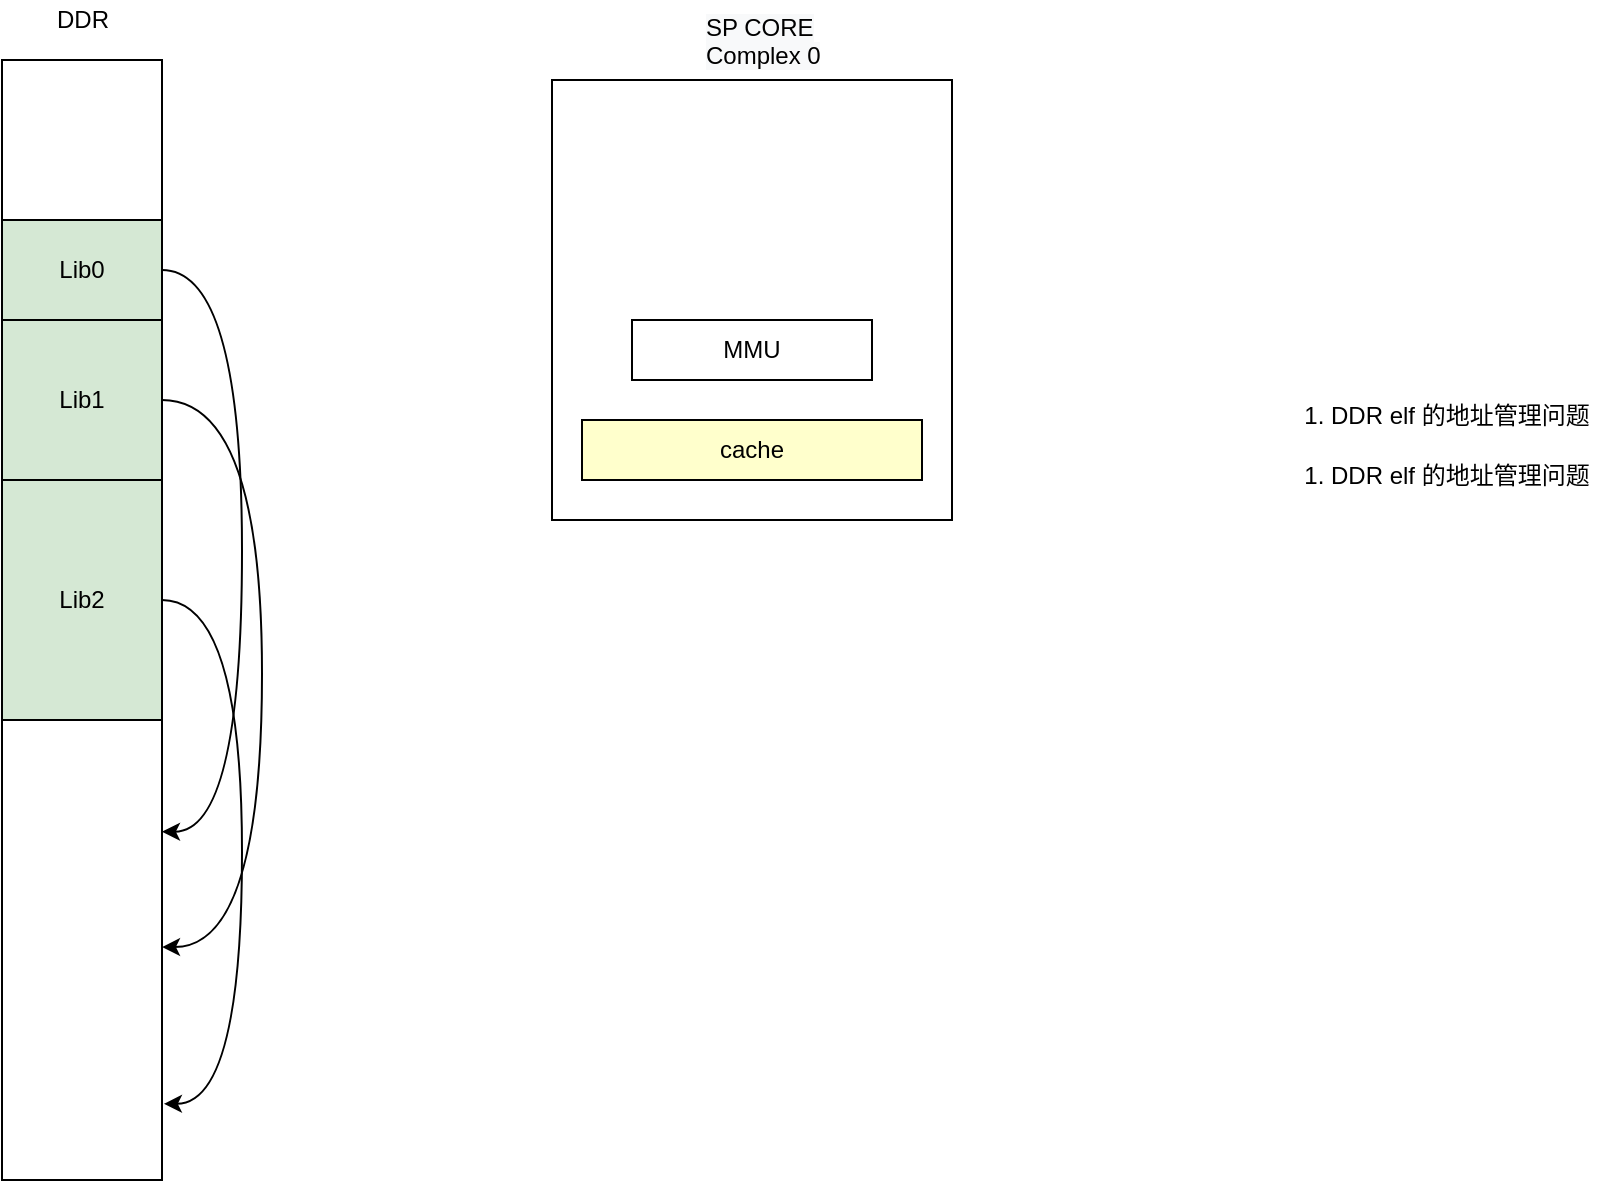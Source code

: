 <mxfile version="15.9.1" type="github">
  <diagram id="i7QMW1x5K39RaPrYkrut" name="Page-1">
    <mxGraphModel dx="1460" dy="623" grid="1" gridSize="10" guides="1" tooltips="1" connect="1" arrows="1" fold="1" page="1" pageScale="1" pageWidth="827" pageHeight="1169" math="0" shadow="0">
      <root>
        <mxCell id="0" />
        <mxCell id="1" parent="0" />
        <mxCell id="5-YmETOSnR6zZhraZ0Ge-9" value="" style="rounded=0;whiteSpace=wrap;html=1;shadow=0;fillColor=#FFFFFF;" parent="1" vertex="1">
          <mxGeometry x="435" y="170" width="200" height="220" as="geometry" />
        </mxCell>
        <mxCell id="5-YmETOSnR6zZhraZ0Ge-1" value="" style="rounded=0;whiteSpace=wrap;html=1;shadow=0;fillColor=#FFFFFF;" parent="1" vertex="1">
          <mxGeometry x="160" y="160" width="80" height="560" as="geometry" />
        </mxCell>
        <mxCell id="R1AbXFqnV56_-vrtafIi-3" style="edgeStyle=orthogonalEdgeStyle;curved=1;rounded=0;orthogonalLoop=1;jettySize=auto;html=1;entryX=1;entryY=0.689;entryDx=0;entryDy=0;entryPerimeter=0;exitX=1;exitY=0.5;exitDx=0;exitDy=0;" edge="1" parent="1" source="5-YmETOSnR6zZhraZ0Ge-2" target="5-YmETOSnR6zZhraZ0Ge-1">
          <mxGeometry relative="1" as="geometry">
            <Array as="points">
              <mxPoint x="280" y="265" />
              <mxPoint x="280" y="546" />
            </Array>
          </mxGeometry>
        </mxCell>
        <mxCell id="5-YmETOSnR6zZhraZ0Ge-2" value="Lib0" style="rounded=0;whiteSpace=wrap;html=1;fillColor=#D5E8D4;" parent="1" vertex="1">
          <mxGeometry x="160" y="240" width="80" height="50" as="geometry" />
        </mxCell>
        <mxCell id="R1AbXFqnV56_-vrtafIi-4" style="edgeStyle=orthogonalEdgeStyle;curved=1;rounded=0;orthogonalLoop=1;jettySize=auto;html=1;exitX=1;exitY=0.5;exitDx=0;exitDy=0;entryX=1;entryY=0.792;entryDx=0;entryDy=0;entryPerimeter=0;" edge="1" parent="1" source="5-YmETOSnR6zZhraZ0Ge-4" target="5-YmETOSnR6zZhraZ0Ge-1">
          <mxGeometry relative="1" as="geometry">
            <Array as="points">
              <mxPoint x="290" y="330" />
              <mxPoint x="290" y="604" />
            </Array>
          </mxGeometry>
        </mxCell>
        <mxCell id="5-YmETOSnR6zZhraZ0Ge-4" value="&lt;span&gt;Lib1&lt;/span&gt;" style="rounded=0;whiteSpace=wrap;html=1;fillColor=#D5E8D4;" parent="1" vertex="1">
          <mxGeometry x="160" y="290" width="80" height="80" as="geometry" />
        </mxCell>
        <mxCell id="R1AbXFqnV56_-vrtafIi-6" style="edgeStyle=orthogonalEdgeStyle;curved=1;rounded=0;orthogonalLoop=1;jettySize=auto;html=1;entryX=1.012;entryY=0.932;entryDx=0;entryDy=0;entryPerimeter=0;exitX=1;exitY=0.5;exitDx=0;exitDy=0;" edge="1" parent="1" source="5-YmETOSnR6zZhraZ0Ge-5" target="5-YmETOSnR6zZhraZ0Ge-1">
          <mxGeometry relative="1" as="geometry">
            <Array as="points">
              <mxPoint x="280" y="430" />
              <mxPoint x="280" y="682" />
            </Array>
          </mxGeometry>
        </mxCell>
        <mxCell id="5-YmETOSnR6zZhraZ0Ge-5" value="&lt;span&gt;Lib2&lt;/span&gt;" style="rounded=0;whiteSpace=wrap;html=1;fillColor=#D5E8D4;" parent="1" vertex="1">
          <mxGeometry x="160" y="370" width="80" height="120" as="geometry" />
        </mxCell>
        <mxCell id="5-YmETOSnR6zZhraZ0Ge-6" value="DDR" style="text;html=1;align=center;verticalAlign=middle;resizable=0;points=[];autosize=1;" parent="1" vertex="1">
          <mxGeometry x="180" y="130" width="40" height="20" as="geometry" />
        </mxCell>
        <mxCell id="5-YmETOSnR6zZhraZ0Ge-8" value="MMU" style="rounded=0;whiteSpace=wrap;html=1;shadow=0;fillColor=#FFFFFF;" parent="1" vertex="1">
          <mxGeometry x="475" y="290" width="120" height="30" as="geometry" />
        </mxCell>
        <mxCell id="5-YmETOSnR6zZhraZ0Ge-15" value="1. DDR elf 的地址管理问题&lt;br&gt;&lt;br&gt;" style="text;html=1;align=center;verticalAlign=middle;resizable=0;points=[];autosize=1;" parent="1" vertex="1">
          <mxGeometry x="802" y="330" width="160" height="30" as="geometry" />
        </mxCell>
        <mxCell id="5-YmETOSnR6zZhraZ0Ge-16" value="1. DDR elf 的地址管理问题&lt;br&gt;&lt;br&gt;" style="text;html=1;align=center;verticalAlign=middle;resizable=0;points=[];autosize=1;" parent="1" vertex="1">
          <mxGeometry x="802" y="360" width="160" height="30" as="geometry" />
        </mxCell>
        <mxCell id="5-YmETOSnR6zZhraZ0Ge-18" value="cache" style="rounded=0;whiteSpace=wrap;html=1;shadow=0;fillColor=#FFFFCC;" parent="1" vertex="1">
          <mxGeometry x="450" y="340" width="170" height="30" as="geometry" />
        </mxCell>
        <mxCell id="5-YmETOSnR6zZhraZ0Ge-19" value="&lt;span style=&quot;color: rgb(0 , 0 , 0) ; font-family: &amp;#34;helvetica&amp;#34; ; font-size: 12px ; font-style: normal ; font-weight: 400 ; letter-spacing: normal ; text-align: center ; text-indent: 0px ; text-transform: none ; word-spacing: 0px ; background-color: rgb(248 , 249 , 250) ; display: inline ; float: none&quot;&gt;SP CORE Complex 0&lt;/span&gt;" style="text;whiteSpace=wrap;html=1;" parent="1" vertex="1">
          <mxGeometry x="510" y="130" width="90" height="30" as="geometry" />
        </mxCell>
      </root>
    </mxGraphModel>
  </diagram>
</mxfile>
